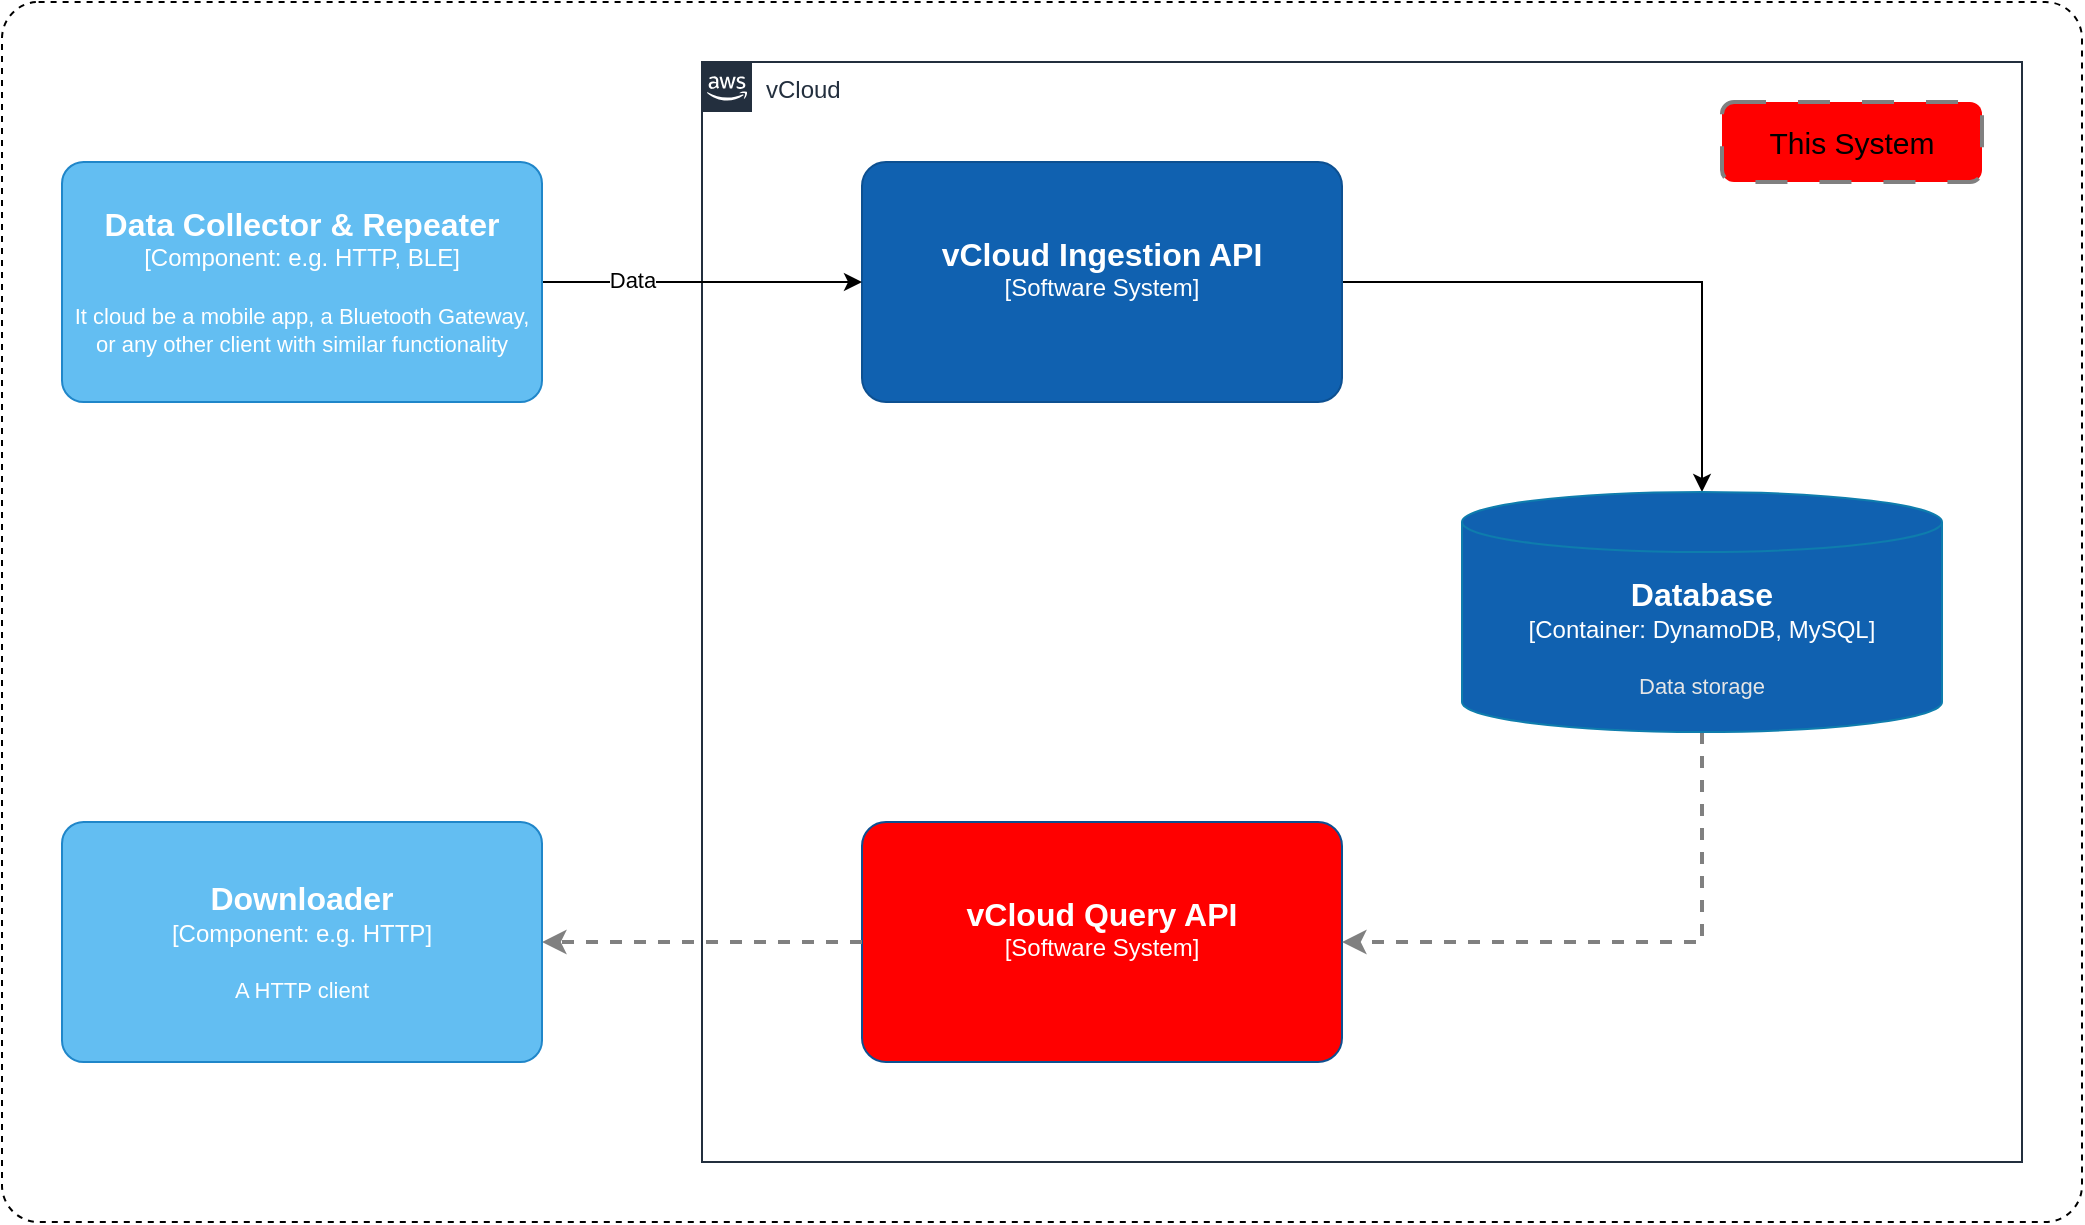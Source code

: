 <mxfile version="21.2.1" type="github">
  <diagram name="Page-1" id="kDTRX-aqQ429hT4CvDo6">
    <mxGraphModel dx="2261" dy="796" grid="1" gridSize="10" guides="1" tooltips="1" connect="1" arrows="1" fold="1" page="1" pageScale="1" pageWidth="827" pageHeight="1169" math="0" shadow="0">
      <root>
        <mxCell id="0" />
        <mxCell id="1" parent="0" />
        <mxCell id="_iUdjSkba5EW7GDh6NPc-28" value="" style="rounded=1;whiteSpace=wrap;html=1;dashed=1;gradientColor=none;arcSize=3;" vertex="1" parent="1">
          <mxGeometry x="-650" y="170" width="1040" height="610" as="geometry" />
        </mxCell>
        <mxCell id="_iUdjSkba5EW7GDh6NPc-1" value="vCloud" style="points=[[0,0],[0.25,0],[0.5,0],[0.75,0],[1,0],[1,0.25],[1,0.5],[1,0.75],[1,1],[0.75,1],[0.5,1],[0.25,1],[0,1],[0,0.75],[0,0.5],[0,0.25]];outlineConnect=0;gradientColor=none;html=1;whiteSpace=wrap;fontSize=12;fontStyle=0;container=1;pointerEvents=0;collapsible=0;recursiveResize=0;shape=mxgraph.aws4.group;grIcon=mxgraph.aws4.group_aws_cloud_alt;strokeColor=#232F3E;fillColor=none;verticalAlign=top;align=left;spacingLeft=30;fontColor=#232F3E;dashed=0;" vertex="1" parent="1">
          <mxGeometry x="-300" y="200" width="660" height="550" as="geometry" />
        </mxCell>
        <mxCell id="_iUdjSkba5EW7GDh6NPc-18" style="edgeStyle=orthogonalEdgeStyle;rounded=0;orthogonalLoop=1;jettySize=auto;html=1;" edge="1" parent="_iUdjSkba5EW7GDh6NPc-1" source="_iUdjSkba5EW7GDh6NPc-11" target="_iUdjSkba5EW7GDh6NPc-15">
          <mxGeometry relative="1" as="geometry" />
        </mxCell>
        <object placeholders="1" c4Name="vCloud Ingestion API" c4Type="Software System" c4Description="" label="&lt;font style=&quot;font-size: 16px&quot;&gt;&lt;b&gt;%c4Name%&lt;/b&gt;&lt;/font&gt;&lt;div&gt;[%c4Type%]&lt;/div&gt;&lt;br&gt;&lt;div&gt;&lt;font style=&quot;font-size: 11px&quot;&gt;&lt;font color=&quot;#cccccc&quot;&gt;%c4Description%&lt;/font&gt;&lt;/div&gt;" id="_iUdjSkba5EW7GDh6NPc-11">
          <mxCell style="rounded=1;whiteSpace=wrap;html=1;labelBackgroundColor=none;fillColor=#1061B0;fontColor=#ffffff;align=center;arcSize=10;strokeColor=#0D5091;metaEdit=1;resizable=0;points=[[0.25,0,0],[0.5,0,0],[0.75,0,0],[1,0.25,0],[1,0.5,0],[1,0.75,0],[0.75,1,0],[0.5,1,0],[0.25,1,0],[0,0.75,0],[0,0.5,0],[0,0.25,0]];" vertex="1" parent="_iUdjSkba5EW7GDh6NPc-1">
            <mxGeometry x="80" y="50" width="240" height="120" as="geometry" />
          </mxCell>
        </object>
        <object placeholders="1" c4Name="vCloud Query API" c4Type="Software System" c4Description="" label="&lt;font style=&quot;font-size: 16px&quot;&gt;&lt;b&gt;%c4Name%&lt;/b&gt;&lt;/font&gt;&lt;div&gt;[%c4Type%]&lt;/div&gt;&lt;br&gt;&lt;div&gt;&lt;font style=&quot;font-size: 11px&quot;&gt;&lt;font color=&quot;#cccccc&quot;&gt;%c4Description%&lt;/font&gt;&lt;/div&gt;" id="_iUdjSkba5EW7GDh6NPc-14">
          <mxCell style="rounded=1;whiteSpace=wrap;html=1;labelBackgroundColor=none;fillColor=#FF0000;fontColor=#ffffff;align=center;arcSize=10;strokeColor=#0D5091;metaEdit=1;resizable=0;points=[[0.25,0,0],[0.5,0,0],[0.75,0,0],[1,0.25,0],[1,0.5,0],[1,0.75,0],[0.75,1,0],[0.5,1,0],[0.25,1,0],[0,0.75,0],[0,0.5,0],[0,0.25,0]];" vertex="1" parent="_iUdjSkba5EW7GDh6NPc-1">
            <mxGeometry x="80" y="380" width="240" height="120" as="geometry" />
          </mxCell>
        </object>
        <mxCell id="_iUdjSkba5EW7GDh6NPc-19" style="edgeStyle=orthogonalEdgeStyle;rounded=0;orthogonalLoop=1;jettySize=auto;html=1;entryX=1;entryY=0.5;entryDx=0;entryDy=0;entryPerimeter=0;exitX=0.5;exitY=1;exitDx=0;exitDy=0;exitPerimeter=0;strokeColor=#808080;dashed=1;strokeWidth=2;" edge="1" parent="_iUdjSkba5EW7GDh6NPc-1" source="_iUdjSkba5EW7GDh6NPc-15" target="_iUdjSkba5EW7GDh6NPc-14">
          <mxGeometry relative="1" as="geometry" />
        </mxCell>
        <object placeholders="1" c4Type="Database" c4Container="Container" c4Technology="DynamoDB, MySQL" c4Description="Data storage" label="&lt;font style=&quot;font-size: 16px&quot;&gt;&lt;b&gt;%c4Type%&lt;/b&gt;&lt;/font&gt;&lt;div&gt;[%c4Container%:&amp;nbsp;%c4Technology%]&lt;/div&gt;&lt;br&gt;&lt;div&gt;&lt;font style=&quot;font-size: 11px&quot;&gt;&lt;font color=&quot;#E6E6E6&quot;&gt;%c4Description%&lt;/font&gt;&lt;/div&gt;" id="_iUdjSkba5EW7GDh6NPc-15">
          <mxCell style="shape=cylinder3;size=15;whiteSpace=wrap;html=1;boundedLbl=1;rounded=0;labelBackgroundColor=none;fillColor=#1061b0;fontSize=12;fontColor=#ffffff;align=center;strokeColor=#0E7DAD;metaEdit=1;points=[[0.5,0,0],[1,0.25,0],[1,0.5,0],[1,0.75,0],[0.5,1,0],[0,0.75,0],[0,0.5,0],[0,0.25,0]];resizable=0;" vertex="1" parent="_iUdjSkba5EW7GDh6NPc-1">
            <mxGeometry x="380" y="215" width="240" height="120" as="geometry" />
          </mxCell>
        </object>
        <mxCell id="_iUdjSkba5EW7GDh6NPc-24" value="&lt;font style=&quot;font-size: 15px;&quot;&gt;This System&lt;/font&gt;" style="rounded=1;whiteSpace=wrap;html=1;strokeColor=#808080;fillColor=#FF0000;dashed=1;dashPattern=8 8;strokeWidth=2;" vertex="1" parent="_iUdjSkba5EW7GDh6NPc-1">
          <mxGeometry x="510" y="20" width="130" height="40" as="geometry" />
        </mxCell>
        <mxCell id="_iUdjSkba5EW7GDh6NPc-17" style="edgeStyle=orthogonalEdgeStyle;rounded=0;orthogonalLoop=1;jettySize=auto;html=1;entryX=0;entryY=0.5;entryDx=0;entryDy=0;entryPerimeter=0;curved=1;" edge="1" parent="1" source="_iUdjSkba5EW7GDh6NPc-4" target="_iUdjSkba5EW7GDh6NPc-11">
          <mxGeometry relative="1" as="geometry" />
        </mxCell>
        <mxCell id="_iUdjSkba5EW7GDh6NPc-21" value="Data" style="edgeLabel;html=1;align=center;verticalAlign=middle;resizable=0;points=[];" vertex="1" connectable="0" parent="_iUdjSkba5EW7GDh6NPc-17">
          <mxGeometry x="-0.438" y="1" relative="1" as="geometry">
            <mxPoint as="offset" />
          </mxGeometry>
        </mxCell>
        <object c4Name="Data Collector &amp; Repeater" c4Type="Component" c4Technology="e.g. HTTP, BLE" c4Description="It cloud be a mobile app, a Bluetooth Gateway, or any  other client with similar functionality" label="&lt;font style=&quot;font-size: 16px&quot;&gt;&lt;b&gt;%c4Name%&lt;/b&gt;&lt;/font&gt;&lt;div&gt;[%c4Type%: %c4Technology%]&lt;/div&gt;&lt;br&gt;&lt;div&gt;&lt;font style=&quot;font-size: 11px&quot;&gt;%c4Description%&lt;/font&gt;&lt;/div&gt;" placeholders="1" id="_iUdjSkba5EW7GDh6NPc-4">
          <mxCell style="rounded=1;whiteSpace=wrap;html=1;labelBackgroundColor=none;fillColor=#63BEF2;fontColor=#ffffff;align=center;arcSize=9;strokeColor=#2086C9;metaEdit=1;resizable=0;points=[[0.25,0,0],[0.5,0,0],[0.75,0,0],[1,0.25,0],[1,0.5,0],[1,0.75,0],[0.75,1,0],[0.5,1,0],[0.25,1,0],[0,0.75,0],[0,0.5,0],[0,0.25,0]];" vertex="1" parent="1">
            <mxGeometry x="-620" y="250" width="240" height="120" as="geometry" />
          </mxCell>
        </object>
        <mxCell id="_iUdjSkba5EW7GDh6NPc-20" style="edgeStyle=orthogonalEdgeStyle;rounded=0;orthogonalLoop=1;jettySize=auto;html=1;entryX=1;entryY=0.5;entryDx=0;entryDy=0;entryPerimeter=0;strokeColor=#808080;strokeWidth=2;dashed=1;" edge="1" parent="1" source="_iUdjSkba5EW7GDh6NPc-14">
          <mxGeometry relative="1" as="geometry">
            <mxPoint x="-380" y="640" as="targetPoint" />
          </mxGeometry>
        </mxCell>
        <object c4Name="Downloader" c4Type="Component" c4Technology="e.g. HTTP" c4Description="A HTTP client" label="&lt;font style=&quot;font-size: 16px&quot;&gt;&lt;b&gt;%c4Name%&lt;/b&gt;&lt;/font&gt;&lt;div&gt;[%c4Type%: %c4Technology%]&lt;/div&gt;&lt;br&gt;&lt;div&gt;&lt;font style=&quot;font-size: 11px&quot;&gt;%c4Description%&lt;/font&gt;&lt;/div&gt;" placeholders="1" id="_iUdjSkba5EW7GDh6NPc-23">
          <mxCell style="rounded=1;whiteSpace=wrap;html=1;labelBackgroundColor=none;fillColor=#63BEF2;fontColor=#ffffff;align=center;arcSize=9;strokeColor=#2086C9;metaEdit=1;resizable=0;points=[[0.25,0,0],[0.5,0,0],[0.75,0,0],[1,0.25,0],[1,0.5,0],[1,0.75,0],[0.75,1,0],[0.5,1,0],[0.25,1,0],[0,0.75,0],[0,0.5,0],[0,0.25,0]];" vertex="1" parent="1">
            <mxGeometry x="-620" y="580" width="240" height="120" as="geometry" />
          </mxCell>
        </object>
      </root>
    </mxGraphModel>
  </diagram>
</mxfile>
